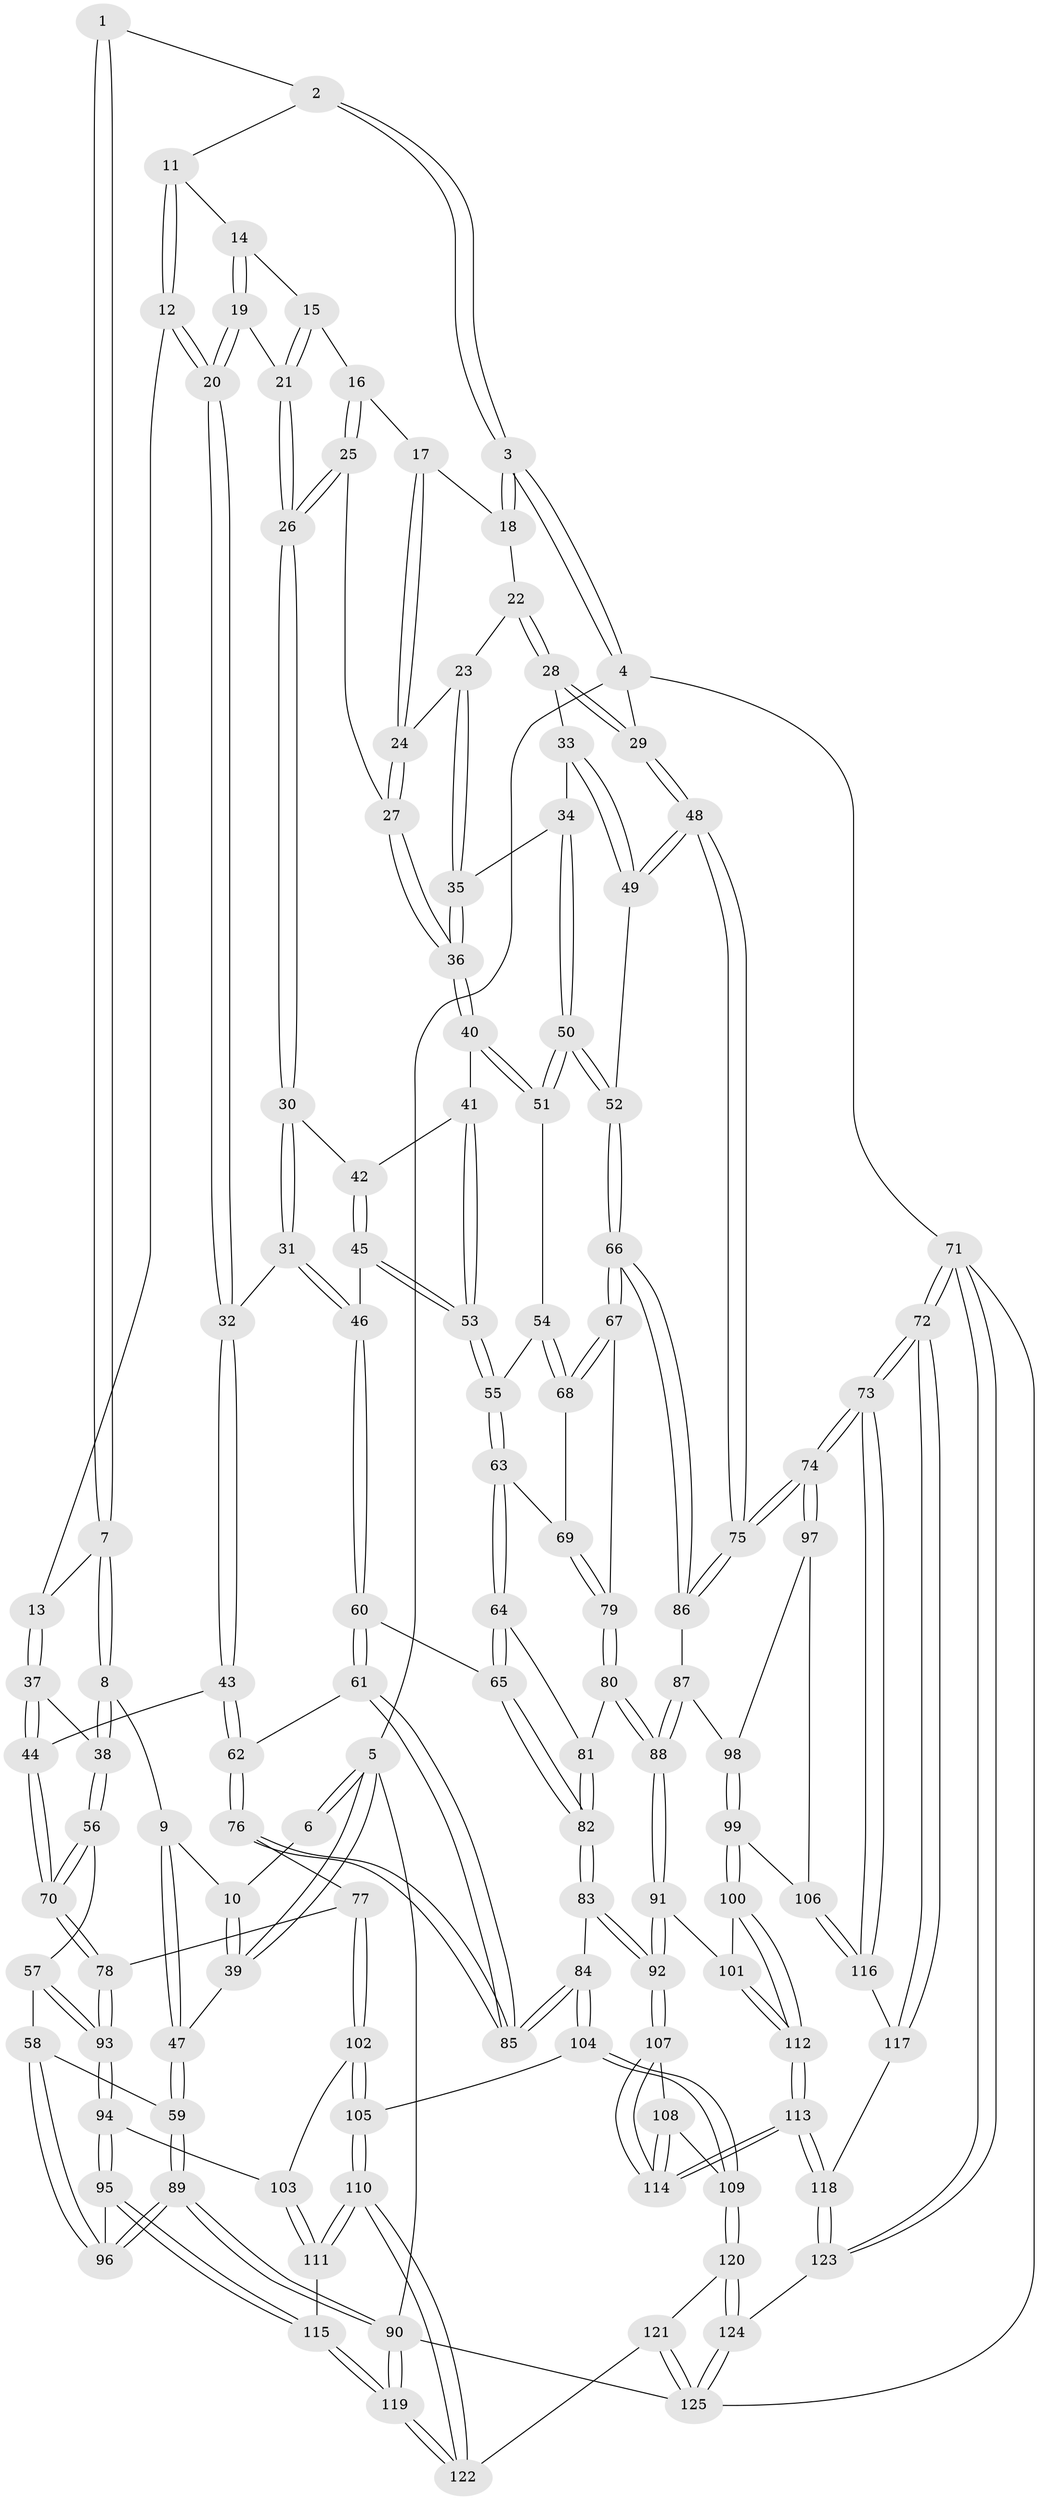 // coarse degree distribution, {2: 0.14473684210526316, 3: 0.6447368421052632, 4: 0.10526315789473684, 5: 0.06578947368421052, 6: 0.039473684210526314}
// Generated by graph-tools (version 1.1) at 2025/54/03/04/25 22:54:36]
// undirected, 125 vertices, 309 edges
graph export_dot {
  node [color=gray90,style=filled];
  1 [pos="+0.24025451951754886+0"];
  2 [pos="+0.5475730654515337+0"];
  3 [pos="+1+0"];
  4 [pos="+1+0"];
  5 [pos="+0+0"];
  6 [pos="+0.11091970643492567+0"];
  7 [pos="+0.31170799190948806+0.116067886554819"];
  8 [pos="+0.18236113695785883+0.20907428532486408"];
  9 [pos="+0.14206098636179967+0.174919434443654"];
  10 [pos="+0.1234144010059812+0.09826321678122592"];
  11 [pos="+0.5509723120480379+0"];
  12 [pos="+0.4653265211745551+0.1475815854711642"];
  13 [pos="+0.3336797951599268+0.1260678003521464"];
  14 [pos="+0.5959544677393351+0"];
  15 [pos="+0.6372567465056214+0"];
  16 [pos="+0.719872748095554+0.06670678877846432"];
  17 [pos="+0.7290973691490479+0.07000663292620757"];
  18 [pos="+0.8143781872366661+0.05846626182477679"];
  19 [pos="+0.5974080679594824+0.12957389052318843"];
  20 [pos="+0.49133170183733177+0.2170589520951013"];
  21 [pos="+0.6321133106732694+0.13303328399763645"];
  22 [pos="+0.8310501221032415+0.11663761454071415"];
  23 [pos="+0.8170060615775361+0.15249657630748165"];
  24 [pos="+0.7701119811215497+0.15368585156440429"];
  25 [pos="+0.6699118718289399+0.18210768443293432"];
  26 [pos="+0.6634861525414936+0.18648873874883345"];
  27 [pos="+0.7511716374512717+0.18560417987646025"];
  28 [pos="+0.955613516574678+0.12993735263319958"];
  29 [pos="+1+0"];
  30 [pos="+0.6598978800398185+0.19209207091109096"];
  31 [pos="+0.5157918622657598+0.23787694911976737"];
  32 [pos="+0.49392513107599023+0.22857997171881578"];
  33 [pos="+0.8879309345758515+0.22868549050545078"];
  34 [pos="+0.8859956472034974+0.22918601898153793"];
  35 [pos="+0.8699483414860875+0.22633767058517248"];
  36 [pos="+0.7815785319084091+0.25502874784874763"];
  37 [pos="+0.3364068298041946+0.3360313330398224"];
  38 [pos="+0.20600994958883248+0.28725543111482205"];
  39 [pos="+0+0.16436281329749233"];
  40 [pos="+0.7686701092303638+0.2720268387961249"];
  41 [pos="+0.7592814523744704+0.2733063614376392"];
  42 [pos="+0.6808389288225891+0.23330500761726955"];
  43 [pos="+0.3657259890053922+0.3499552618198255"];
  44 [pos="+0.3621939935932988+0.3505064218223431"];
  45 [pos="+0.6493890142097113+0.3343944070350405"];
  46 [pos="+0.5884930673289123+0.3264684375736997"];
  47 [pos="+0+0.2898111492919134"];
  48 [pos="+1+0.32421482582690975"];
  49 [pos="+1+0.33697576587653666"];
  50 [pos="+0.8538996792915327+0.36768406429522693"];
  51 [pos="+0.7789680678678585+0.30007622799981043"];
  52 [pos="+0.8724017187624593+0.4327271173764805"];
  53 [pos="+0.667152932428934+0.3440756475782731"];
  54 [pos="+0.7502813703967682+0.3743022945455305"];
  55 [pos="+0.6717938613347768+0.3516086216358548"];
  56 [pos="+0.10977496579397511+0.39492785805054553"];
  57 [pos="+0.029369280483749483+0.4378986784201572"];
  58 [pos="+0.004939020907196479+0.4395464163147444"];
  59 [pos="+0+0.4173260480524883"];
  60 [pos="+0.5489188109770159+0.4497631025817702"];
  61 [pos="+0.5232280731020966+0.4561784013231022"];
  62 [pos="+0.44956209765561017+0.42465661537773725"];
  63 [pos="+0.6736038374352761+0.44238578824581765"];
  64 [pos="+0.6670989816934229+0.4510364555327289"];
  65 [pos="+0.552661755579089+0.4517257157387979"];
  66 [pos="+0.8665737164519697+0.444504658466692"];
  67 [pos="+0.8348891230902383+0.44109822474315585"];
  68 [pos="+0.7653445666319463+0.39344612194486156"];
  69 [pos="+0.677002331331417+0.44224129939133444"];
  70 [pos="+0.293300948882184+0.5122607661432452"];
  71 [pos="+1+1"];
  72 [pos="+1+1"];
  73 [pos="+1+0.7715020279235254"];
  74 [pos="+1+0.7545735811453943"];
  75 [pos="+1+0.5012925670956164"];
  76 [pos="+0.3956862000288842+0.6064622422285059"];
  77 [pos="+0.3758847980574746+0.6083170475687973"];
  78 [pos="+0.2934209951580789+0.5768544021792887"];
  79 [pos="+0.7777349408849836+0.4622348659812038"];
  80 [pos="+0.7148510201423585+0.5312544817123306"];
  81 [pos="+0.6747303887979358+0.48808354413312216"];
  82 [pos="+0.6085625015455695+0.5493678478723627"];
  83 [pos="+0.610860228608701+0.6362956673032759"];
  84 [pos="+0.5000601188541682+0.6359440717676013"];
  85 [pos="+0.4770263858573165+0.6185983428928502"];
  86 [pos="+0.8890858549237978+0.5217815713776143"];
  87 [pos="+0.8854429935217565+0.535414424409252"];
  88 [pos="+0.7276607419776465+0.607475689024738"];
  89 [pos="+0+0.7084660040654711"];
  90 [pos="+0+0.9206223181197936"];
  91 [pos="+0.6873854077024569+0.6715699349708382"];
  92 [pos="+0.6791342031763306+0.6729906263964085"];
  93 [pos="+0.21943485949143657+0.6223759277390961"];
  94 [pos="+0.1829148283917933+0.6929823949605941"];
  95 [pos="+0.15816951795105882+0.7266662444770927"];
  96 [pos="+0.08763311134412881+0.7036783421973133"];
  97 [pos="+1+0.6532978554021897"];
  98 [pos="+0.8986950309901618+0.5762324899117544"];
  99 [pos="+0.8456995928063777+0.7452408082605195"];
  100 [pos="+0.8445714489888964+0.7454167560894112"];
  101 [pos="+0.7025342321041742+0.6815275004567299"];
  102 [pos="+0.36838327382849967+0.7435502354030629"];
  103 [pos="+0.364576214135513+0.7458293041921338"];
  104 [pos="+0.479838592527219+0.7878878002184752"];
  105 [pos="+0.44062762387512944+0.7829325234757961"];
  106 [pos="+0.8518687203639166+0.747638998578441"];
  107 [pos="+0.666480224891548+0.6989779736720563"];
  108 [pos="+0.5262190741364169+0.8344606996586089"];
  109 [pos="+0.5125430090037972+0.8324636005593417"];
  110 [pos="+0.23834343571209346+0.9434406762264871"];
  111 [pos="+0.22965844575810052+0.9204075183227554"];
  112 [pos="+0.752129839302179+0.923245196613234"];
  113 [pos="+0.720609035519213+1"];
  114 [pos="+0.669905259048789+0.9487542143685883"];
  115 [pos="+0.1760414167404858+0.8407246777702025"];
  116 [pos="+0.9501568463996299+0.814949829337317"];
  117 [pos="+0.9082640967926239+0.9035339307369853"];
  118 [pos="+0.7383715371628059+1"];
  119 [pos="+0+0.9143710178560834"];
  120 [pos="+0.505918714613059+0.8406701312679671"];
  121 [pos="+0.2701181278777822+1"];
  122 [pos="+0.24589493629173578+0.9756669691424623"];
  123 [pos="+0.7360297959772042+1"];
  124 [pos="+0.5062541396964066+1"];
  125 [pos="+0.2871386641109333+1"];
  1 -- 2;
  1 -- 7;
  1 -- 7;
  2 -- 3;
  2 -- 3;
  2 -- 11;
  3 -- 4;
  3 -- 4;
  3 -- 18;
  3 -- 18;
  4 -- 5;
  4 -- 29;
  4 -- 71;
  5 -- 6;
  5 -- 6;
  5 -- 39;
  5 -- 39;
  5 -- 90;
  6 -- 10;
  7 -- 8;
  7 -- 8;
  7 -- 13;
  8 -- 9;
  8 -- 38;
  8 -- 38;
  9 -- 10;
  9 -- 47;
  9 -- 47;
  10 -- 39;
  10 -- 39;
  11 -- 12;
  11 -- 12;
  11 -- 14;
  12 -- 13;
  12 -- 20;
  12 -- 20;
  13 -- 37;
  13 -- 37;
  14 -- 15;
  14 -- 19;
  14 -- 19;
  15 -- 16;
  15 -- 21;
  15 -- 21;
  16 -- 17;
  16 -- 25;
  16 -- 25;
  17 -- 18;
  17 -- 24;
  17 -- 24;
  18 -- 22;
  19 -- 20;
  19 -- 20;
  19 -- 21;
  20 -- 32;
  20 -- 32;
  21 -- 26;
  21 -- 26;
  22 -- 23;
  22 -- 28;
  22 -- 28;
  23 -- 24;
  23 -- 35;
  23 -- 35;
  24 -- 27;
  24 -- 27;
  25 -- 26;
  25 -- 26;
  25 -- 27;
  26 -- 30;
  26 -- 30;
  27 -- 36;
  27 -- 36;
  28 -- 29;
  28 -- 29;
  28 -- 33;
  29 -- 48;
  29 -- 48;
  30 -- 31;
  30 -- 31;
  30 -- 42;
  31 -- 32;
  31 -- 46;
  31 -- 46;
  32 -- 43;
  32 -- 43;
  33 -- 34;
  33 -- 49;
  33 -- 49;
  34 -- 35;
  34 -- 50;
  34 -- 50;
  35 -- 36;
  35 -- 36;
  36 -- 40;
  36 -- 40;
  37 -- 38;
  37 -- 44;
  37 -- 44;
  38 -- 56;
  38 -- 56;
  39 -- 47;
  40 -- 41;
  40 -- 51;
  40 -- 51;
  41 -- 42;
  41 -- 53;
  41 -- 53;
  42 -- 45;
  42 -- 45;
  43 -- 44;
  43 -- 62;
  43 -- 62;
  44 -- 70;
  44 -- 70;
  45 -- 46;
  45 -- 53;
  45 -- 53;
  46 -- 60;
  46 -- 60;
  47 -- 59;
  47 -- 59;
  48 -- 49;
  48 -- 49;
  48 -- 75;
  48 -- 75;
  49 -- 52;
  50 -- 51;
  50 -- 51;
  50 -- 52;
  50 -- 52;
  51 -- 54;
  52 -- 66;
  52 -- 66;
  53 -- 55;
  53 -- 55;
  54 -- 55;
  54 -- 68;
  54 -- 68;
  55 -- 63;
  55 -- 63;
  56 -- 57;
  56 -- 70;
  56 -- 70;
  57 -- 58;
  57 -- 93;
  57 -- 93;
  58 -- 59;
  58 -- 96;
  58 -- 96;
  59 -- 89;
  59 -- 89;
  60 -- 61;
  60 -- 61;
  60 -- 65;
  61 -- 62;
  61 -- 85;
  61 -- 85;
  62 -- 76;
  62 -- 76;
  63 -- 64;
  63 -- 64;
  63 -- 69;
  64 -- 65;
  64 -- 65;
  64 -- 81;
  65 -- 82;
  65 -- 82;
  66 -- 67;
  66 -- 67;
  66 -- 86;
  66 -- 86;
  67 -- 68;
  67 -- 68;
  67 -- 79;
  68 -- 69;
  69 -- 79;
  69 -- 79;
  70 -- 78;
  70 -- 78;
  71 -- 72;
  71 -- 72;
  71 -- 123;
  71 -- 123;
  71 -- 125;
  72 -- 73;
  72 -- 73;
  72 -- 117;
  72 -- 117;
  73 -- 74;
  73 -- 74;
  73 -- 116;
  73 -- 116;
  74 -- 75;
  74 -- 75;
  74 -- 97;
  74 -- 97;
  75 -- 86;
  75 -- 86;
  76 -- 77;
  76 -- 85;
  76 -- 85;
  77 -- 78;
  77 -- 102;
  77 -- 102;
  78 -- 93;
  78 -- 93;
  79 -- 80;
  79 -- 80;
  80 -- 81;
  80 -- 88;
  80 -- 88;
  81 -- 82;
  81 -- 82;
  82 -- 83;
  82 -- 83;
  83 -- 84;
  83 -- 92;
  83 -- 92;
  84 -- 85;
  84 -- 85;
  84 -- 104;
  84 -- 104;
  86 -- 87;
  87 -- 88;
  87 -- 88;
  87 -- 98;
  88 -- 91;
  88 -- 91;
  89 -- 90;
  89 -- 90;
  89 -- 96;
  89 -- 96;
  90 -- 119;
  90 -- 119;
  90 -- 125;
  91 -- 92;
  91 -- 92;
  91 -- 101;
  92 -- 107;
  92 -- 107;
  93 -- 94;
  93 -- 94;
  94 -- 95;
  94 -- 95;
  94 -- 103;
  95 -- 96;
  95 -- 115;
  95 -- 115;
  97 -- 98;
  97 -- 106;
  98 -- 99;
  98 -- 99;
  99 -- 100;
  99 -- 100;
  99 -- 106;
  100 -- 101;
  100 -- 112;
  100 -- 112;
  101 -- 112;
  101 -- 112;
  102 -- 103;
  102 -- 105;
  102 -- 105;
  103 -- 111;
  103 -- 111;
  104 -- 105;
  104 -- 109;
  104 -- 109;
  105 -- 110;
  105 -- 110;
  106 -- 116;
  106 -- 116;
  107 -- 108;
  107 -- 114;
  107 -- 114;
  108 -- 109;
  108 -- 114;
  108 -- 114;
  109 -- 120;
  109 -- 120;
  110 -- 111;
  110 -- 111;
  110 -- 122;
  110 -- 122;
  111 -- 115;
  112 -- 113;
  112 -- 113;
  113 -- 114;
  113 -- 114;
  113 -- 118;
  113 -- 118;
  115 -- 119;
  115 -- 119;
  116 -- 117;
  117 -- 118;
  118 -- 123;
  118 -- 123;
  119 -- 122;
  119 -- 122;
  120 -- 121;
  120 -- 124;
  120 -- 124;
  121 -- 122;
  121 -- 125;
  121 -- 125;
  123 -- 124;
  124 -- 125;
  124 -- 125;
}
